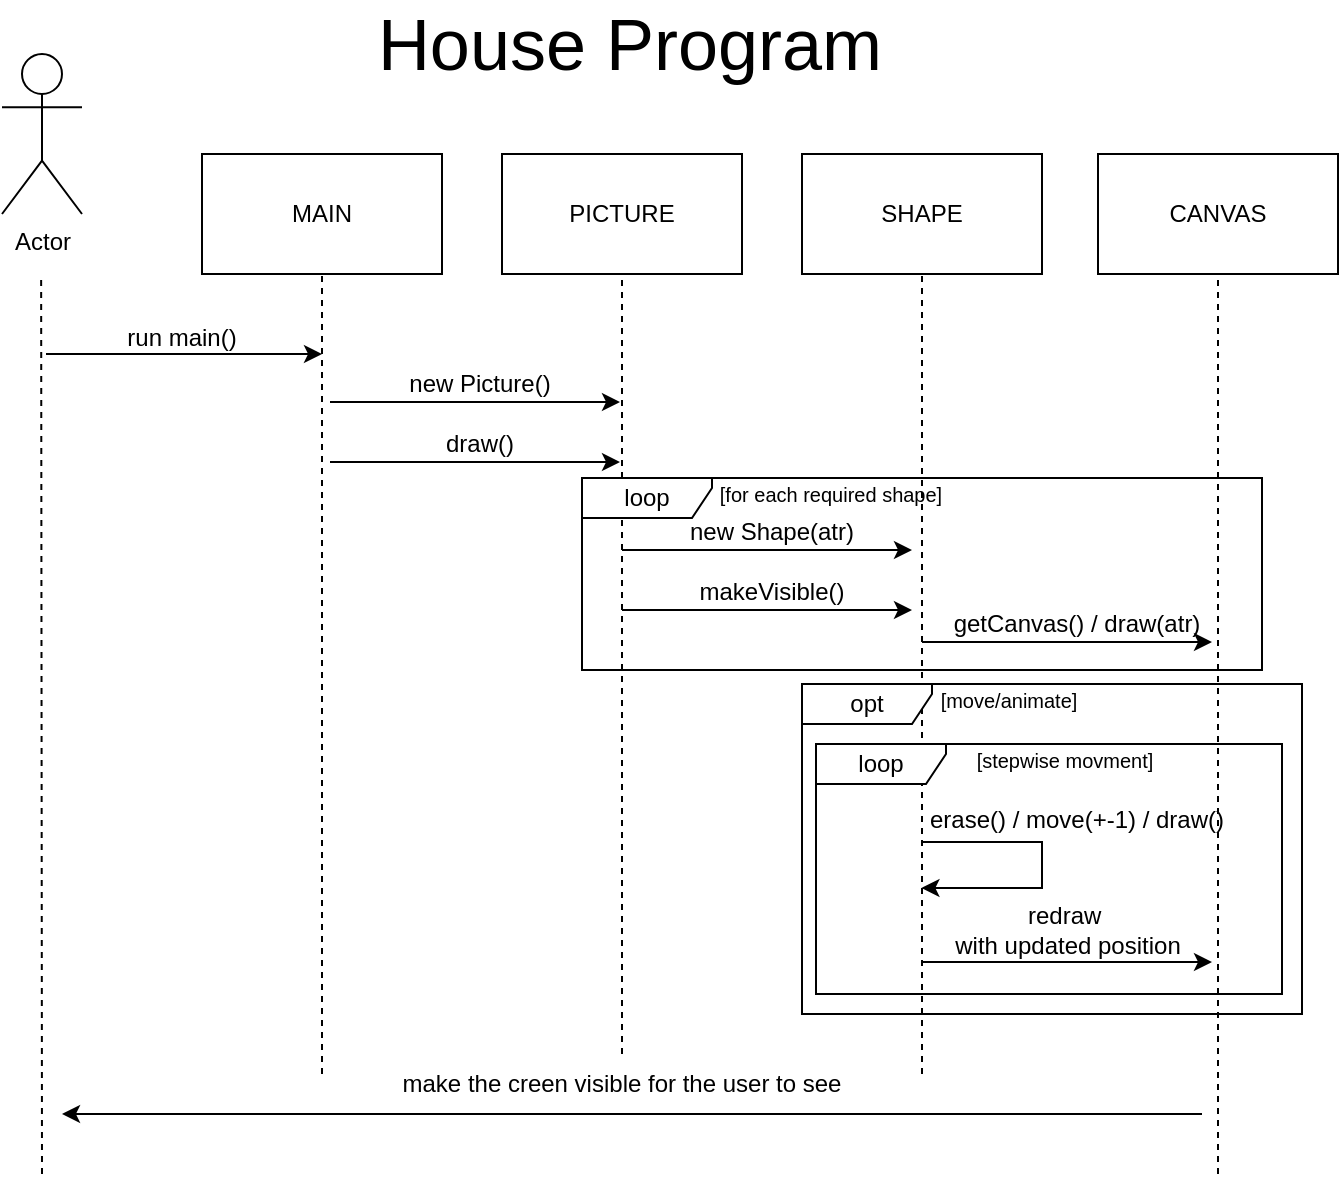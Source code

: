 <mxfile version="24.7.17">
  <diagram name="Seite-1" id="od4NCUjLEJYwFxJR3iry">
    <mxGraphModel dx="1042" dy="582" grid="1" gridSize="10" guides="1" tooltips="1" connect="1" arrows="1" fold="1" page="1" pageScale="1" pageWidth="827" pageHeight="1169" math="0" shadow="0">
      <root>
        <mxCell id="0" />
        <mxCell id="1" parent="0" />
        <mxCell id="F7NOiBDAU_y4Xdp-RA4R-1" value="Actor" style="shape=umlActor;verticalLabelPosition=bottom;verticalAlign=top;html=1;outlineConnect=0;shadow=0;" parent="1" vertex="1">
          <mxGeometry x="80" y="314" width="40" height="80" as="geometry" />
        </mxCell>
        <mxCell id="F7NOiBDAU_y4Xdp-RA4R-3" value="PICTURE" style="rounded=0;whiteSpace=wrap;html=1;" parent="1" vertex="1">
          <mxGeometry x="330" y="364" width="120" height="60" as="geometry" />
        </mxCell>
        <mxCell id="F7NOiBDAU_y4Xdp-RA4R-4" value="SHAPE" style="rounded=0;whiteSpace=wrap;html=1;" parent="1" vertex="1">
          <mxGeometry x="480" y="364" width="120" height="60" as="geometry" />
        </mxCell>
        <mxCell id="F7NOiBDAU_y4Xdp-RA4R-6" value="CANVAS" style="rounded=0;whiteSpace=wrap;html=1;" parent="1" vertex="1">
          <mxGeometry x="628" y="364" width="120" height="60" as="geometry" />
        </mxCell>
        <mxCell id="F7NOiBDAU_y4Xdp-RA4R-8" value="" style="endArrow=none;dashed=1;html=1;rounded=0;entryX=0.5;entryY=1;entryDx=0;entryDy=0;exitX=0.5;exitY=0;exitDx=0;exitDy=0;" parent="1" source="4omngDvVRh1kPUUyrS9q-74" target="F7NOiBDAU_y4Xdp-RA4R-3" edge="1">
          <mxGeometry width="50" height="50" relative="1" as="geometry">
            <mxPoint x="390" y="804" as="sourcePoint" />
            <mxPoint x="388" y="444" as="targetPoint" />
          </mxGeometry>
        </mxCell>
        <mxCell id="F7NOiBDAU_y4Xdp-RA4R-10" value="" style="endArrow=none;dashed=1;html=1;rounded=0;" parent="1" target="F7NOiBDAU_y4Xdp-RA4R-6" edge="1">
          <mxGeometry width="50" height="50" relative="1" as="geometry">
            <mxPoint x="688" y="874" as="sourcePoint" />
            <mxPoint x="687.5" y="444" as="targetPoint" />
          </mxGeometry>
        </mxCell>
        <mxCell id="F7NOiBDAU_y4Xdp-RA4R-14" value="" style="endArrow=classic;html=1;rounded=0;" parent="1" edge="1">
          <mxGeometry width="50" height="50" relative="1" as="geometry">
            <mxPoint x="102" y="464" as="sourcePoint" />
            <mxPoint x="240" y="464" as="targetPoint" />
            <Array as="points">
              <mxPoint x="180" y="464" />
            </Array>
          </mxGeometry>
        </mxCell>
        <mxCell id="F7NOiBDAU_y4Xdp-RA4R-15" value="run main()" style="text;strokeColor=none;align=center;fillColor=none;html=1;verticalAlign=middle;whiteSpace=wrap;rounded=0;" parent="1" vertex="1">
          <mxGeometry x="110" y="441" width="120" height="30" as="geometry" />
        </mxCell>
        <mxCell id="F7NOiBDAU_y4Xdp-RA4R-59" value="&lt;font style=&quot;font-size: 36px;&quot;&gt;House Program&lt;/font&gt;" style="text;strokeColor=none;align=center;fillColor=none;html=1;verticalAlign=middle;whiteSpace=wrap;rounded=0;" parent="1" vertex="1">
          <mxGeometry x="240" y="294" width="308" height="30" as="geometry" />
        </mxCell>
        <mxCell id="4omngDvVRh1kPUUyrS9q-1" value="" style="endArrow=none;dashed=1;html=1;rounded=0;" parent="1" edge="1">
          <mxGeometry width="50" height="50" relative="1" as="geometry">
            <mxPoint x="100" y="874" as="sourcePoint" />
            <mxPoint x="99.57" y="424" as="targetPoint" />
          </mxGeometry>
        </mxCell>
        <mxCell id="4omngDvVRh1kPUUyrS9q-2" value="" style="endArrow=none;dashed=1;html=1;rounded=0;" parent="1" target="F7NOiBDAU_y4Xdp-RA4R-4" edge="1">
          <mxGeometry width="50" height="50" relative="1" as="geometry">
            <mxPoint x="540" y="824" as="sourcePoint" />
            <mxPoint x="539.57" y="444" as="targetPoint" />
          </mxGeometry>
        </mxCell>
        <mxCell id="4omngDvVRh1kPUUyrS9q-22" value="MAIN" style="rounded=0;whiteSpace=wrap;html=1;" parent="1" vertex="1">
          <mxGeometry x="180" y="364" width="120" height="60" as="geometry" />
        </mxCell>
        <mxCell id="4omngDvVRh1kPUUyrS9q-23" value="" style="endArrow=none;dashed=1;html=1;rounded=0;entryX=0.5;entryY=1;entryDx=0;entryDy=0;" parent="1" target="4omngDvVRh1kPUUyrS9q-22" edge="1">
          <mxGeometry width="50" height="50" relative="1" as="geometry">
            <mxPoint x="240" y="824" as="sourcePoint" />
            <mxPoint x="238" y="444" as="targetPoint" />
          </mxGeometry>
        </mxCell>
        <mxCell id="4omngDvVRh1kPUUyrS9q-24" value="" style="endArrow=classic;html=1;rounded=0;" parent="1" edge="1">
          <mxGeometry width="50" height="50" relative="1" as="geometry">
            <mxPoint x="244" y="488" as="sourcePoint" />
            <mxPoint x="389" y="488" as="targetPoint" />
          </mxGeometry>
        </mxCell>
        <mxCell id="4omngDvVRh1kPUUyrS9q-25" value="new Picture()" style="text;strokeColor=none;align=center;fillColor=none;html=1;verticalAlign=middle;whiteSpace=wrap;rounded=0;" parent="1" vertex="1">
          <mxGeometry x="259" y="464" width="120" height="30" as="geometry" />
        </mxCell>
        <mxCell id="4omngDvVRh1kPUUyrS9q-26" value="" style="endArrow=classic;html=1;rounded=0;" parent="1" edge="1">
          <mxGeometry width="50" height="50" relative="1" as="geometry">
            <mxPoint x="244" y="518" as="sourcePoint" />
            <mxPoint x="389" y="518" as="targetPoint" />
          </mxGeometry>
        </mxCell>
        <mxCell id="4omngDvVRh1kPUUyrS9q-27" value="draw()" style="text;strokeColor=none;align=center;fillColor=none;html=1;verticalAlign=middle;whiteSpace=wrap;rounded=0;" parent="1" vertex="1">
          <mxGeometry x="259" y="494" width="120" height="30" as="geometry" />
        </mxCell>
        <mxCell id="4omngDvVRh1kPUUyrS9q-32" value="" style="endArrow=classic;html=1;rounded=0;" parent="1" edge="1">
          <mxGeometry width="50" height="50" relative="1" as="geometry">
            <mxPoint x="390" y="562" as="sourcePoint" />
            <mxPoint x="535" y="562" as="targetPoint" />
          </mxGeometry>
        </mxCell>
        <mxCell id="4omngDvVRh1kPUUyrS9q-33" value="" style="endArrow=classic;html=1;rounded=0;" parent="1" edge="1">
          <mxGeometry width="50" height="50" relative="1" as="geometry">
            <mxPoint x="390" y="592" as="sourcePoint" />
            <mxPoint x="535" y="592" as="targetPoint" />
          </mxGeometry>
        </mxCell>
        <mxCell id="4omngDvVRh1kPUUyrS9q-34" value="makeVisible()" style="text;strokeColor=none;align=center;fillColor=none;html=1;verticalAlign=middle;whiteSpace=wrap;rounded=0;" parent="1" vertex="1">
          <mxGeometry x="405" y="568" width="120" height="30" as="geometry" />
        </mxCell>
        <mxCell id="4omngDvVRh1kPUUyrS9q-35" value="new Shape(atr)" style="text;strokeColor=none;align=center;fillColor=none;html=1;verticalAlign=middle;whiteSpace=wrap;rounded=0;" parent="1" vertex="1">
          <mxGeometry x="405" y="538" width="120" height="30" as="geometry" />
        </mxCell>
        <mxCell id="4omngDvVRh1kPUUyrS9q-36" value="" style="endArrow=classic;html=1;rounded=0;" parent="1" edge="1">
          <mxGeometry width="50" height="50" relative="1" as="geometry">
            <mxPoint x="540" y="608" as="sourcePoint" />
            <mxPoint x="685" y="608" as="targetPoint" />
          </mxGeometry>
        </mxCell>
        <mxCell id="4omngDvVRh1kPUUyrS9q-37" value="getCanvas() / draw(atr)" style="text;strokeColor=none;align=center;fillColor=none;html=1;verticalAlign=middle;whiteSpace=wrap;rounded=0;" parent="1" vertex="1">
          <mxGeometry x="550" y="584" width="135" height="30" as="geometry" />
        </mxCell>
        <mxCell id="4omngDvVRh1kPUUyrS9q-38" value="loop" style="shape=umlFrame;whiteSpace=wrap;html=1;pointerEvents=0;width=65;height=20;" parent="1" vertex="1">
          <mxGeometry x="370" y="526" width="340" height="96" as="geometry" />
        </mxCell>
        <mxCell id="4omngDvVRh1kPUUyrS9q-39" value="&lt;font style=&quot;font-size: 10px;&quot;&gt;[for each required shape]&lt;/font&gt;" style="text;strokeColor=none;align=center;fillColor=none;html=1;verticalAlign=middle;whiteSpace=wrap;rounded=0;" parent="1" vertex="1">
          <mxGeometry x="433" y="519" width="123" height="30" as="geometry" />
        </mxCell>
        <mxCell id="4omngDvVRh1kPUUyrS9q-62" value="opt" style="shape=umlFrame;whiteSpace=wrap;html=1;pointerEvents=0;width=65;height=20;" parent="1" vertex="1">
          <mxGeometry x="480" y="629" width="250" height="165" as="geometry" />
        </mxCell>
        <mxCell id="4omngDvVRh1kPUUyrS9q-63" value="&lt;font style=&quot;font-size: 10px;&quot;&gt;[move/animate]&lt;/font&gt;" style="text;strokeColor=none;align=center;fillColor=none;html=1;verticalAlign=middle;whiteSpace=wrap;rounded=0;" parent="1" vertex="1">
          <mxGeometry x="522" y="622" width="123" height="30" as="geometry" />
        </mxCell>
        <mxCell id="4omngDvVRh1kPUUyrS9q-64" value="loop" style="shape=umlFrame;whiteSpace=wrap;html=1;pointerEvents=0;width=65;height=20;" parent="1" vertex="1">
          <mxGeometry x="487" y="659" width="233" height="125" as="geometry" />
        </mxCell>
        <mxCell id="4omngDvVRh1kPUUyrS9q-65" value="&lt;font style=&quot;font-size: 10px;&quot;&gt;[stepwise movment]&lt;/font&gt;" style="text;strokeColor=none;align=center;fillColor=none;html=1;verticalAlign=middle;whiteSpace=wrap;rounded=0;" parent="1" vertex="1">
          <mxGeometry x="550" y="652" width="123" height="30" as="geometry" />
        </mxCell>
        <mxCell id="4omngDvVRh1kPUUyrS9q-67" value="erase() / move(+-1) / draw()" style="text;strokeColor=none;align=center;fillColor=none;html=1;verticalAlign=middle;whiteSpace=wrap;rounded=0;" parent="1" vertex="1">
          <mxGeometry x="535" y="682" width="165" height="30" as="geometry" />
        </mxCell>
        <mxCell id="4omngDvVRh1kPUUyrS9q-68" value="" style="endArrow=classic;html=1;rounded=0;" parent="1" edge="1">
          <mxGeometry width="50" height="50" relative="1" as="geometry">
            <mxPoint x="540" y="708" as="sourcePoint" />
            <mxPoint x="539.717" y="731" as="targetPoint" />
            <Array as="points">
              <mxPoint x="600" y="708" />
              <mxPoint x="600" y="731" />
            </Array>
          </mxGeometry>
        </mxCell>
        <mxCell id="4omngDvVRh1kPUUyrS9q-71" value="" style="endArrow=classic;html=1;rounded=0;" parent="1" edge="1">
          <mxGeometry width="50" height="50" relative="1" as="geometry">
            <mxPoint x="540" y="768" as="sourcePoint" />
            <mxPoint x="685" y="768" as="targetPoint" />
          </mxGeometry>
        </mxCell>
        <mxCell id="4omngDvVRh1kPUUyrS9q-72" value="redraw&amp;nbsp;&lt;div&gt;with updated position&lt;/div&gt;" style="text;strokeColor=none;align=center;fillColor=none;html=1;verticalAlign=middle;whiteSpace=wrap;rounded=0;" parent="1" vertex="1">
          <mxGeometry x="553" y="736.5" width="120" height="30" as="geometry" />
        </mxCell>
        <mxCell id="4omngDvVRh1kPUUyrS9q-73" value="" style="endArrow=classic;html=1;rounded=0;" parent="1" edge="1">
          <mxGeometry width="50" height="50" relative="1" as="geometry">
            <mxPoint x="680" y="844" as="sourcePoint" />
            <mxPoint x="110" y="844" as="targetPoint" />
          </mxGeometry>
        </mxCell>
        <mxCell id="4omngDvVRh1kPUUyrS9q-74" value="make the creen visible for the user to see" style="text;strokeColor=none;align=center;fillColor=none;html=1;verticalAlign=middle;whiteSpace=wrap;rounded=0;" parent="1" vertex="1">
          <mxGeometry x="221.25" y="814" width="337.5" height="30" as="geometry" />
        </mxCell>
      </root>
    </mxGraphModel>
  </diagram>
</mxfile>
